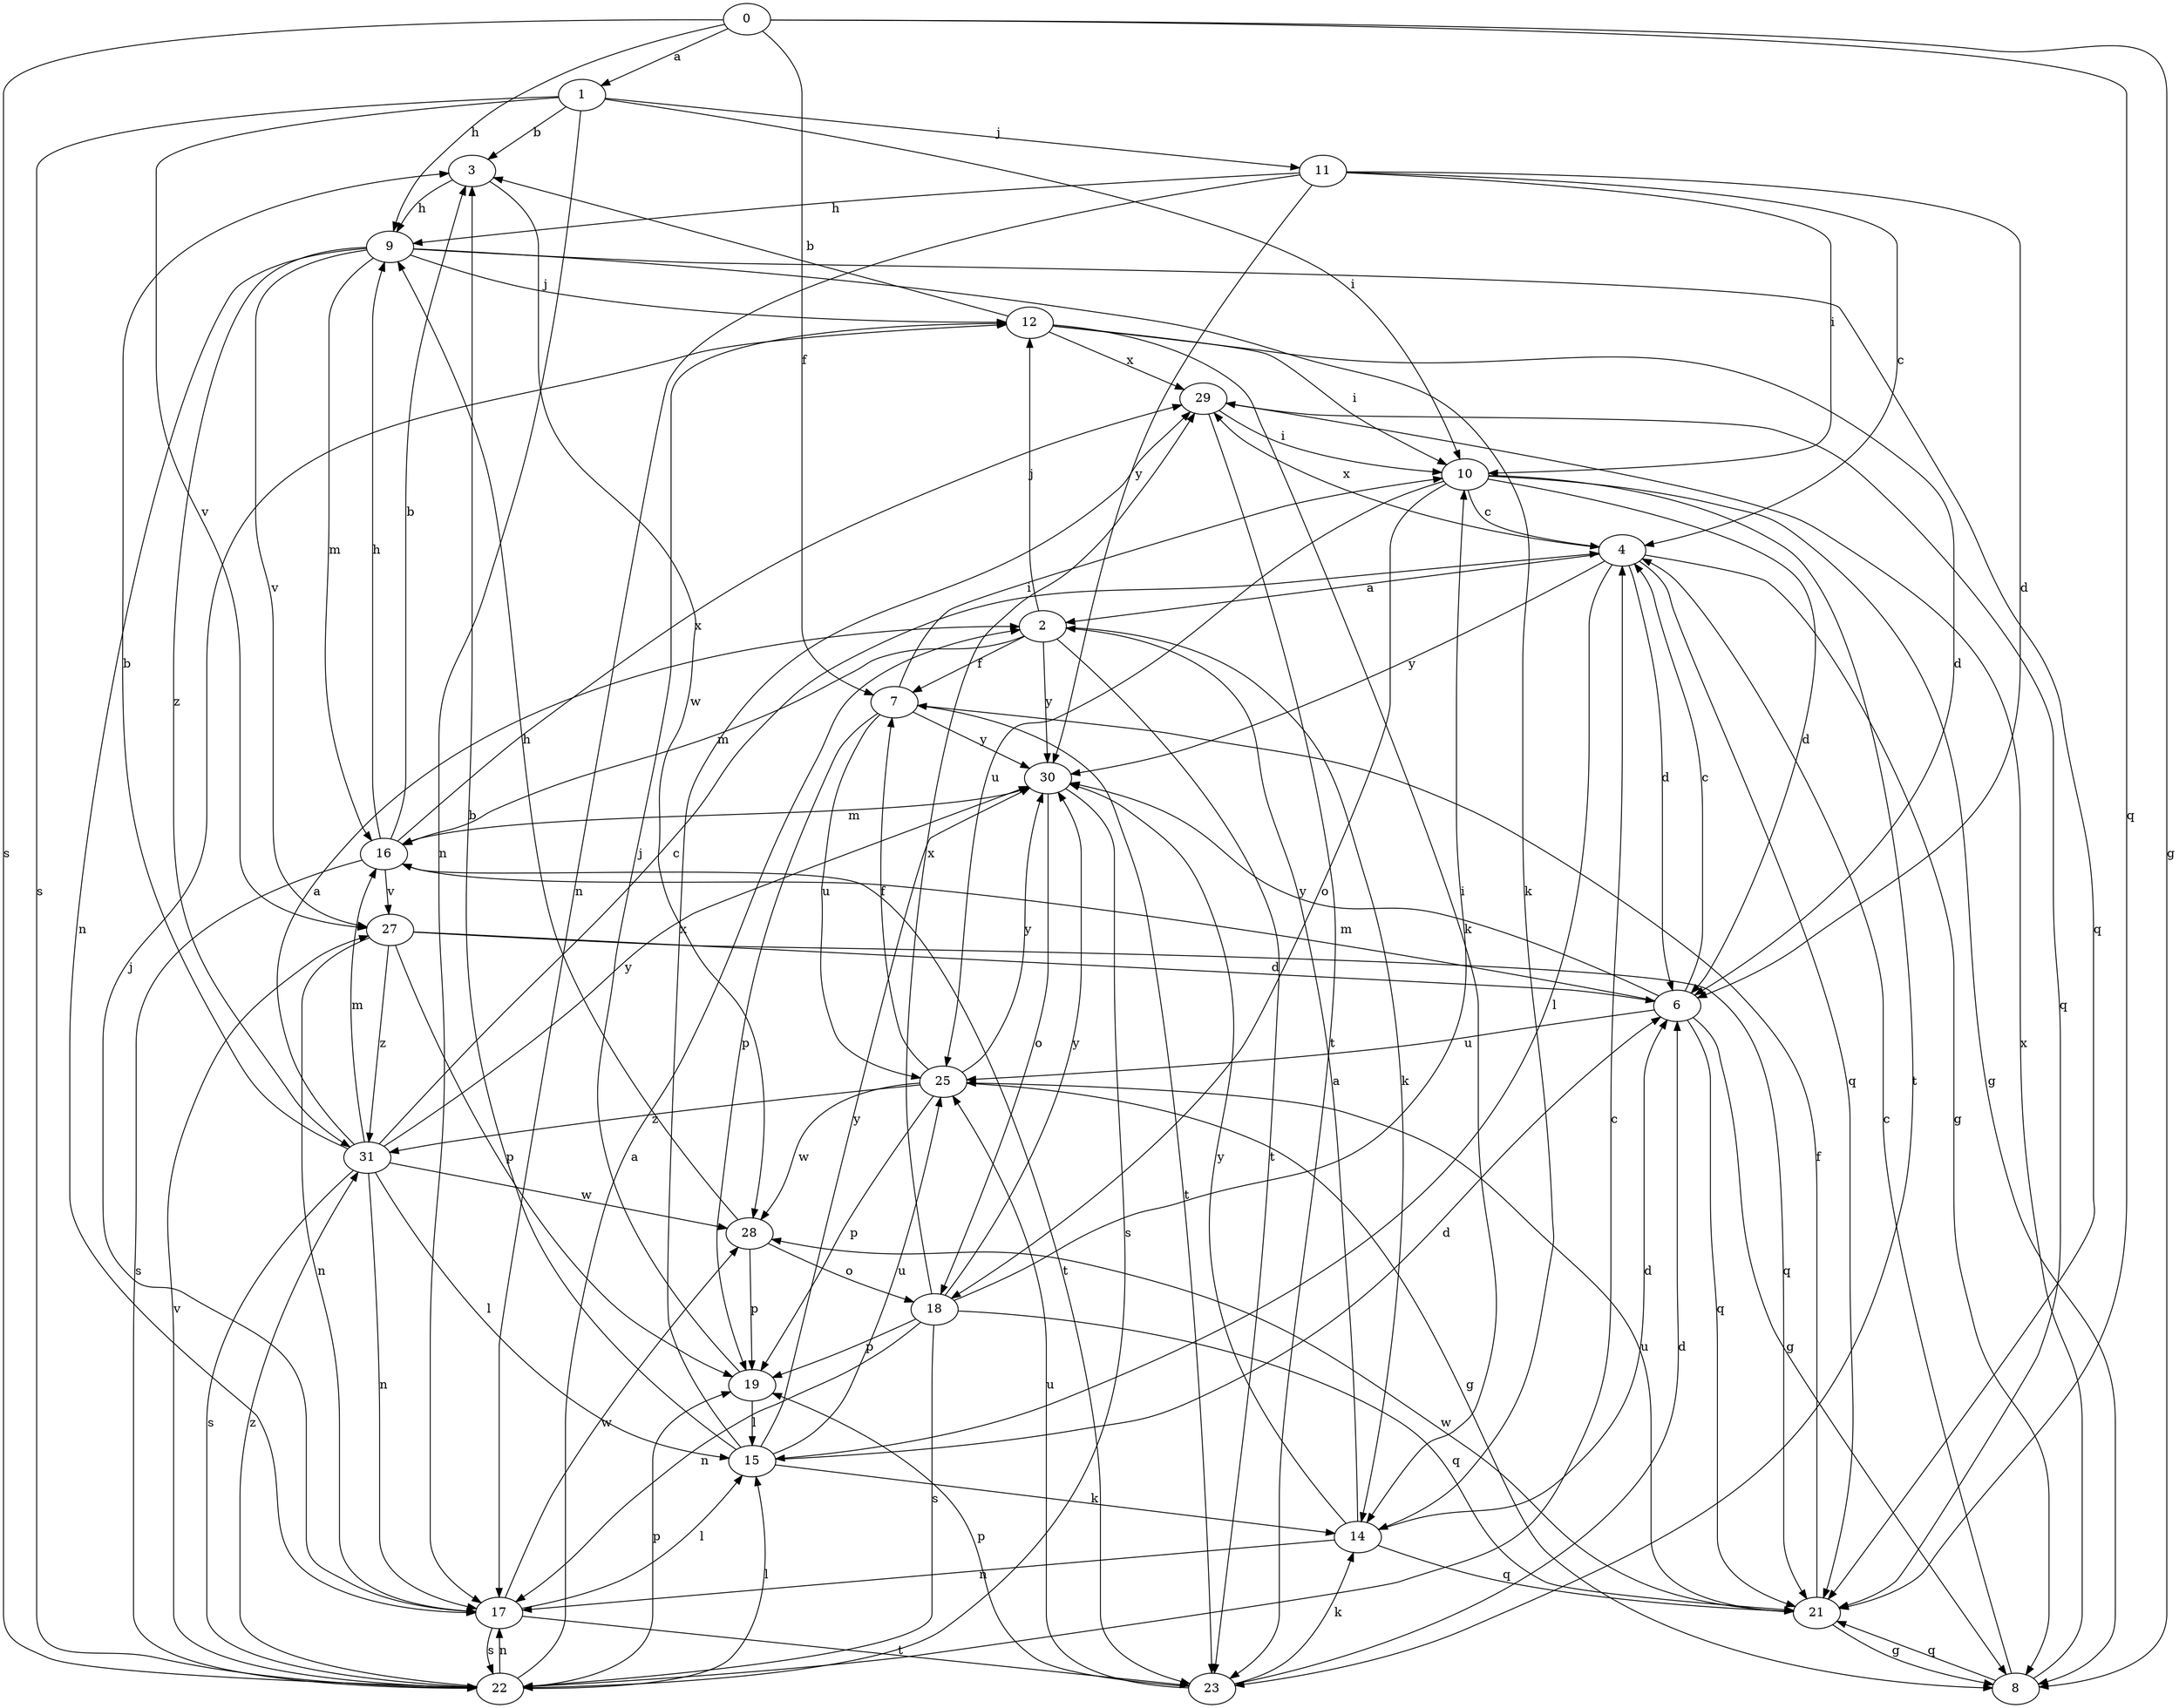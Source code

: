 strict digraph  {
1;
2;
3;
4;
6;
7;
8;
9;
10;
11;
12;
14;
15;
16;
17;
18;
19;
0;
21;
22;
23;
25;
27;
28;
29;
30;
31;
1 -> 3  [label=b];
1 -> 10  [label=i];
1 -> 11  [label=j];
1 -> 17  [label=n];
1 -> 22  [label=s];
1 -> 27  [label=v];
2 -> 7  [label=f];
2 -> 12  [label=j];
2 -> 14  [label=k];
2 -> 16  [label=m];
2 -> 23  [label=t];
2 -> 30  [label=y];
3 -> 9  [label=h];
3 -> 28  [label=w];
4 -> 2  [label=a];
4 -> 6  [label=d];
4 -> 8  [label=g];
4 -> 15  [label=l];
4 -> 21  [label=q];
4 -> 29  [label=x];
4 -> 30  [label=y];
6 -> 4  [label=c];
6 -> 8  [label=g];
6 -> 16  [label=m];
6 -> 21  [label=q];
6 -> 25  [label=u];
6 -> 30  [label=y];
7 -> 10  [label=i];
7 -> 19  [label=p];
7 -> 23  [label=t];
7 -> 25  [label=u];
7 -> 30  [label=y];
8 -> 4  [label=c];
8 -> 21  [label=q];
8 -> 29  [label=x];
9 -> 12  [label=j];
9 -> 14  [label=k];
9 -> 16  [label=m];
9 -> 17  [label=n];
9 -> 21  [label=q];
9 -> 27  [label=v];
9 -> 31  [label=z];
10 -> 4  [label=c];
10 -> 6  [label=d];
10 -> 8  [label=g];
10 -> 18  [label=o];
10 -> 23  [label=t];
10 -> 25  [label=u];
11 -> 4  [label=c];
11 -> 6  [label=d];
11 -> 9  [label=h];
11 -> 10  [label=i];
11 -> 17  [label=n];
11 -> 30  [label=y];
12 -> 3  [label=b];
12 -> 6  [label=d];
12 -> 10  [label=i];
12 -> 14  [label=k];
12 -> 29  [label=x];
14 -> 2  [label=a];
14 -> 6  [label=d];
14 -> 17  [label=n];
14 -> 21  [label=q];
14 -> 30  [label=y];
15 -> 3  [label=b];
15 -> 6  [label=d];
15 -> 14  [label=k];
15 -> 25  [label=u];
15 -> 29  [label=x];
15 -> 30  [label=y];
16 -> 3  [label=b];
16 -> 9  [label=h];
16 -> 22  [label=s];
16 -> 23  [label=t];
16 -> 27  [label=v];
16 -> 29  [label=x];
17 -> 12  [label=j];
17 -> 15  [label=l];
17 -> 22  [label=s];
17 -> 23  [label=t];
17 -> 28  [label=w];
18 -> 10  [label=i];
18 -> 17  [label=n];
18 -> 19  [label=p];
18 -> 21  [label=q];
18 -> 22  [label=s];
18 -> 29  [label=x];
18 -> 30  [label=y];
19 -> 12  [label=j];
19 -> 15  [label=l];
0 -> 1  [label=a];
0 -> 7  [label=f];
0 -> 8  [label=g];
0 -> 9  [label=h];
0 -> 21  [label=q];
0 -> 22  [label=s];
21 -> 7  [label=f];
21 -> 8  [label=g];
21 -> 25  [label=u];
21 -> 28  [label=w];
22 -> 2  [label=a];
22 -> 4  [label=c];
22 -> 15  [label=l];
22 -> 17  [label=n];
22 -> 19  [label=p];
22 -> 27  [label=v];
22 -> 31  [label=z];
23 -> 6  [label=d];
23 -> 14  [label=k];
23 -> 19  [label=p];
23 -> 25  [label=u];
25 -> 7  [label=f];
25 -> 8  [label=g];
25 -> 19  [label=p];
25 -> 28  [label=w];
25 -> 30  [label=y];
25 -> 31  [label=z];
27 -> 6  [label=d];
27 -> 17  [label=n];
27 -> 19  [label=p];
27 -> 21  [label=q];
27 -> 31  [label=z];
28 -> 9  [label=h];
28 -> 18  [label=o];
28 -> 19  [label=p];
29 -> 10  [label=i];
29 -> 21  [label=q];
29 -> 23  [label=t];
30 -> 16  [label=m];
30 -> 18  [label=o];
30 -> 22  [label=s];
31 -> 2  [label=a];
31 -> 3  [label=b];
31 -> 4  [label=c];
31 -> 15  [label=l];
31 -> 16  [label=m];
31 -> 17  [label=n];
31 -> 22  [label=s];
31 -> 28  [label=w];
31 -> 30  [label=y];
}
